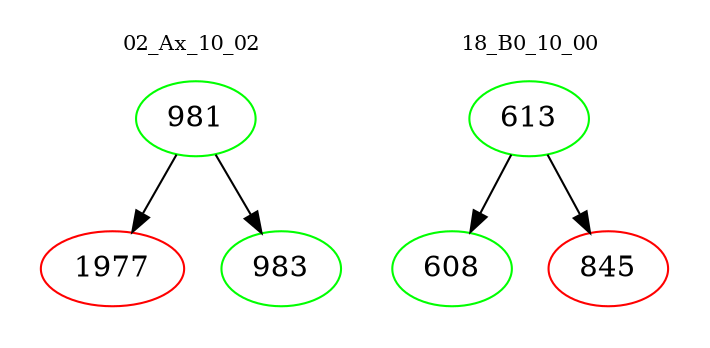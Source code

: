 digraph{
subgraph cluster_0 {
color = white
label = "02_Ax_10_02";
fontsize=10;
T0_981 [label="981", color="green"]
T0_981 -> T0_1977 [color="black"]
T0_1977 [label="1977", color="red"]
T0_981 -> T0_983 [color="black"]
T0_983 [label="983", color="green"]
}
subgraph cluster_1 {
color = white
label = "18_B0_10_00";
fontsize=10;
T1_613 [label="613", color="green"]
T1_613 -> T1_608 [color="black"]
T1_608 [label="608", color="green"]
T1_613 -> T1_845 [color="black"]
T1_845 [label="845", color="red"]
}
}

